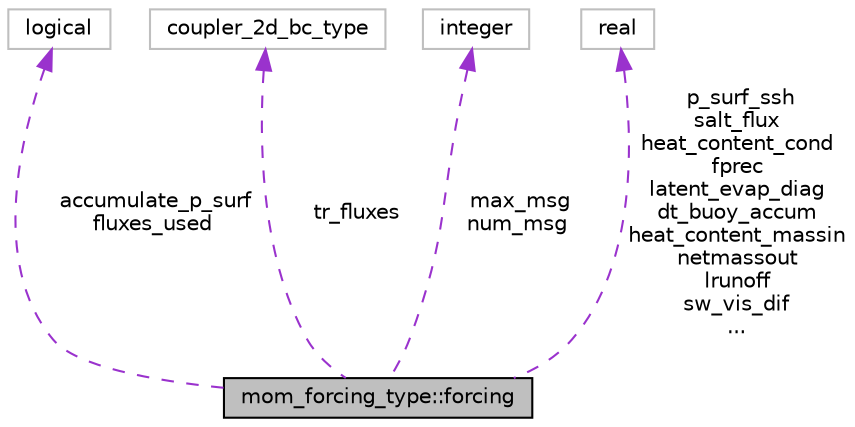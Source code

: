 digraph "mom_forcing_type::forcing"
{
 // INTERACTIVE_SVG=YES
 // LATEX_PDF_SIZE
  edge [fontname="Helvetica",fontsize="10",labelfontname="Helvetica",labelfontsize="10"];
  node [fontname="Helvetica",fontsize="10",shape=record];
  Node1 [label="mom_forcing_type::forcing",height=0.2,width=0.4,color="black", fillcolor="grey75", style="filled", fontcolor="black",tooltip="Structure that contains pointers to the boundary forcing used to drive the liquid ocean simulated by ..."];
  Node2 -> Node1 [dir="back",color="darkorchid3",fontsize="10",style="dashed",label=" accumulate_p_surf\nfluxes_used" ,fontname="Helvetica"];
  Node2 [label="logical",height=0.2,width=0.4,color="grey75", fillcolor="white", style="filled",tooltip=" "];
  Node3 -> Node1 [dir="back",color="darkorchid3",fontsize="10",style="dashed",label=" tr_fluxes" ,fontname="Helvetica"];
  Node3 [label="coupler_2d_bc_type",height=0.2,width=0.4,color="grey75", fillcolor="white", style="filled",tooltip=" "];
  Node4 -> Node1 [dir="back",color="darkorchid3",fontsize="10",style="dashed",label=" max_msg\nnum_msg" ,fontname="Helvetica"];
  Node4 [label="integer",height=0.2,width=0.4,color="grey75", fillcolor="white", style="filled",tooltip=" "];
  Node5 -> Node1 [dir="back",color="darkorchid3",fontsize="10",style="dashed",label=" p_surf_ssh\nsalt_flux\nheat_content_cond\nfprec\nlatent_evap_diag\ndt_buoy_accum\nheat_content_massin\nnetmassout\nlrunoff\nsw_vis_dif\n..." ,fontname="Helvetica"];
  Node5 [label="real",height=0.2,width=0.4,color="grey75", fillcolor="white", style="filled",tooltip=" "];
}
